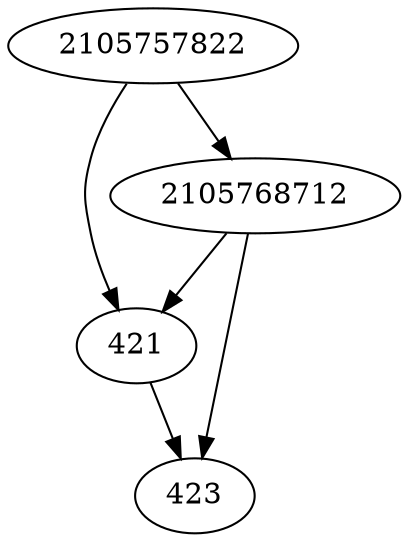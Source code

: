 strict digraph  {
2105768712;
421;
2105757822;
423;
2105768712 -> 421;
2105768712 -> 423;
421 -> 423;
2105757822 -> 421;
2105757822 -> 2105768712;
}
